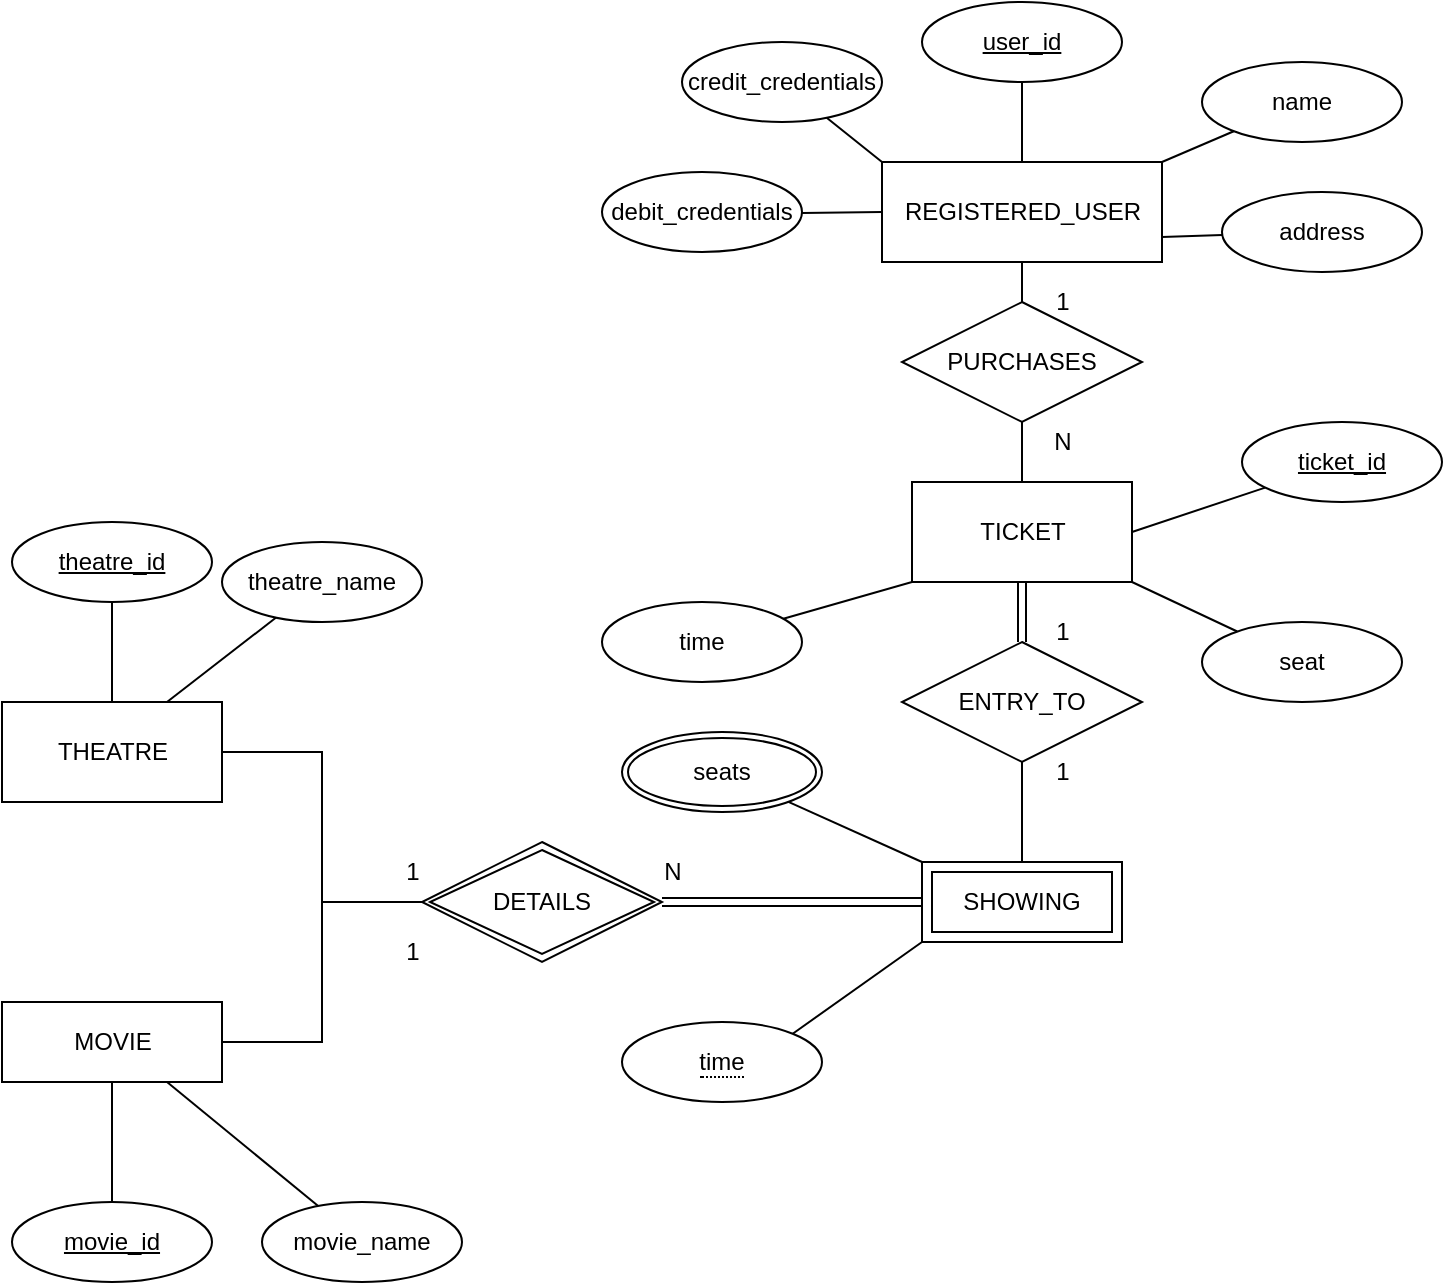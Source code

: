 <mxfile>
    <diagram id="lrpJYUM9OQKFdtNW1zxQ" name="Page-1">
        <mxGraphModel dx="-236" dy="733" grid="1" gridSize="10" guides="1" tooltips="1" connect="1" arrows="1" fold="1" page="1" pageScale="1" pageWidth="850" pageHeight="1100" math="0" shadow="0">
            <root>
                <mxCell id="0"/>
                <mxCell id="1" parent="0"/>
                <mxCell id="bqG94RJb7h305sRFG-q4-37" style="edgeStyle=orthogonalEdgeStyle;rounded=0;orthogonalLoop=1;jettySize=auto;html=1;entryX=0.5;entryY=0;entryDx=0;entryDy=0;endArrow=none;endFill=0;" parent="1" source="bqG94RJb7h305sRFG-q4-29" target="bqG94RJb7h305sRFG-q4-36" edge="1">
                    <mxGeometry relative="1" as="geometry"/>
                </mxCell>
                <mxCell id="bqG94RJb7h305sRFG-q4-29" value="REGISTERED_USER" style="html=1;" parent="1" vertex="1">
                    <mxGeometry x="1340" y="160" width="140" height="50" as="geometry"/>
                </mxCell>
                <mxCell id="bqG94RJb7h305sRFG-q4-64" style="edgeStyle=none;rounded=0;orthogonalLoop=1;jettySize=auto;html=1;entryX=0.5;entryY=0;entryDx=0;entryDy=0;endArrow=none;endFill=0;shape=link;" parent="1" source="bqG94RJb7h305sRFG-q4-30" target="bqG94RJb7h305sRFG-q4-63" edge="1">
                    <mxGeometry relative="1" as="geometry"/>
                </mxCell>
                <mxCell id="bqG94RJb7h305sRFG-q4-30" value="TICKET" style="html=1;" parent="1" vertex="1">
                    <mxGeometry x="1355" y="320" width="110" height="50" as="geometry"/>
                </mxCell>
                <mxCell id="bqG94RJb7h305sRFG-q4-38" style="edgeStyle=orthogonalEdgeStyle;rounded=0;orthogonalLoop=1;jettySize=auto;html=1;entryX=0.5;entryY=0;entryDx=0;entryDy=0;endArrow=none;endFill=0;" parent="1" source="bqG94RJb7h305sRFG-q4-36" target="bqG94RJb7h305sRFG-q4-30" edge="1">
                    <mxGeometry relative="1" as="geometry"/>
                </mxCell>
                <mxCell id="bqG94RJb7h305sRFG-q4-36" value="PURCHASES" style="shape=rhombus;perimeter=rhombusPerimeter;whiteSpace=wrap;html=1;align=center;" parent="1" vertex="1">
                    <mxGeometry x="1350" y="230" width="120" height="60" as="geometry"/>
                </mxCell>
                <mxCell id="bqG94RJb7h305sRFG-q4-49" value="MOVIE" style="html=1;" parent="1" vertex="1">
                    <mxGeometry x="900" y="580" width="110" height="40" as="geometry"/>
                </mxCell>
                <mxCell id="bqG94RJb7h305sRFG-q4-50" value="THEATRE" style="html=1;" parent="1" vertex="1">
                    <mxGeometry x="900" y="430" width="110" height="50" as="geometry"/>
                </mxCell>
                <mxCell id="bqG94RJb7h305sRFG-q4-51" style="edgeStyle=orthogonalEdgeStyle;rounded=0;orthogonalLoop=1;jettySize=auto;html=1;entryX=1;entryY=0.5;entryDx=0;entryDy=0;endArrow=none;endFill=0;exitX=0;exitY=0.5;exitDx=0;exitDy=0;" parent="1" source="bqG94RJb7h305sRFG-q4-79" target="bqG94RJb7h305sRFG-q4-49" edge="1">
                    <mxGeometry relative="1" as="geometry">
                        <mxPoint x="1470.0" y="610.0" as="sourcePoint"/>
                    </mxGeometry>
                </mxCell>
                <mxCell id="bqG94RJb7h305sRFG-q4-52" style="edgeStyle=orthogonalEdgeStyle;rounded=0;orthogonalLoop=1;jettySize=auto;html=1;entryX=1;entryY=0.5;entryDx=0;entryDy=0;endArrow=none;endFill=0;exitX=0;exitY=0.5;exitDx=0;exitDy=0;" parent="1" source="bqG94RJb7h305sRFG-q4-79" target="bqG94RJb7h305sRFG-q4-50" edge="1">
                    <mxGeometry relative="1" as="geometry">
                        <mxPoint x="1350.0" y="610.0" as="sourcePoint"/>
                    </mxGeometry>
                </mxCell>
                <mxCell id="bqG94RJb7h305sRFG-q4-78" style="edgeStyle=none;rounded=0;orthogonalLoop=1;jettySize=auto;html=1;entryX=1;entryY=0;entryDx=0;entryDy=0;endArrow=none;endFill=0;exitX=0;exitY=1;exitDx=0;exitDy=0;" parent="1" source="bqG94RJb7h305sRFG-q4-82" target="20" edge="1">
                    <mxGeometry relative="1" as="geometry">
                        <mxPoint x="1410" y="640" as="sourcePoint"/>
                        <mxPoint x="1310" y="600" as="targetPoint"/>
                    </mxGeometry>
                </mxCell>
                <mxCell id="bqG94RJb7h305sRFG-q4-59" style="edgeStyle=none;rounded=0;orthogonalLoop=1;jettySize=auto;html=1;endArrow=none;endFill=0;entryX=1;entryY=0.5;entryDx=0;entryDy=0;exitX=0;exitY=0.5;exitDx=0;exitDy=0;shape=link;" parent="1" source="bqG94RJb7h305sRFG-q4-82" target="bqG94RJb7h305sRFG-q4-79" edge="1">
                    <mxGeometry relative="1" as="geometry">
                        <mxPoint x="1410" y="550.0" as="sourcePoint"/>
                        <mxPoint x="1410" y="590" as="targetPoint"/>
                    </mxGeometry>
                </mxCell>
                <mxCell id="bqG94RJb7h305sRFG-q4-62" style="edgeStyle=none;rounded=0;orthogonalLoop=1;jettySize=auto;html=1;entryX=0;entryY=0;entryDx=0;entryDy=0;endArrow=none;endFill=0;" parent="1" source="bqG94RJb7h305sRFG-q4-61" target="bqG94RJb7h305sRFG-q4-82" edge="1">
                    <mxGeometry relative="1" as="geometry">
                        <mxPoint x="1355" y="510.0" as="targetPoint"/>
                    </mxGeometry>
                </mxCell>
                <mxCell id="bqG94RJb7h305sRFG-q4-61" value="seats" style="ellipse;shape=doubleEllipse;margin=3;whiteSpace=wrap;html=1;align=center;" parent="1" vertex="1">
                    <mxGeometry x="1210" y="445" width="100" height="40" as="geometry"/>
                </mxCell>
                <mxCell id="bqG94RJb7h305sRFG-q4-65" style="edgeStyle=none;rounded=0;orthogonalLoop=1;jettySize=auto;html=1;entryX=0.5;entryY=0;entryDx=0;entryDy=0;endArrow=none;endFill=0;" parent="1" source="bqG94RJb7h305sRFG-q4-63" target="bqG94RJb7h305sRFG-q4-82" edge="1">
                    <mxGeometry relative="1" as="geometry">
                        <mxPoint x="1410" y="510.0" as="targetPoint"/>
                    </mxGeometry>
                </mxCell>
                <mxCell id="bqG94RJb7h305sRFG-q4-63" value="ENTRY_TO" style="shape=rhombus;perimeter=rhombusPerimeter;whiteSpace=wrap;html=1;align=center;" parent="1" vertex="1">
                    <mxGeometry x="1350" y="400" width="120" height="60" as="geometry"/>
                </mxCell>
                <mxCell id="bqG94RJb7h305sRFG-q4-67" style="edgeStyle=none;rounded=0;orthogonalLoop=1;jettySize=auto;html=1;entryX=1;entryY=1;entryDx=0;entryDy=0;endArrow=none;endFill=0;" parent="1" source="bqG94RJb7h305sRFG-q4-66" target="bqG94RJb7h305sRFG-q4-30" edge="1">
                    <mxGeometry relative="1" as="geometry"/>
                </mxCell>
                <mxCell id="bqG94RJb7h305sRFG-q4-66" value="seat" style="ellipse;whiteSpace=wrap;html=1;align=center;" parent="1" vertex="1">
                    <mxGeometry x="1500" y="390" width="100" height="40" as="geometry"/>
                </mxCell>
                <mxCell id="bqG94RJb7h305sRFG-q4-69" style="edgeStyle=none;rounded=0;orthogonalLoop=1;jettySize=auto;html=1;entryX=0;entryY=1;entryDx=0;entryDy=0;endArrow=none;endFill=0;" parent="1" source="bqG94RJb7h305sRFG-q4-68" target="bqG94RJb7h305sRFG-q4-30" edge="1">
                    <mxGeometry relative="1" as="geometry"/>
                </mxCell>
                <mxCell id="bqG94RJb7h305sRFG-q4-68" value="time" style="ellipse;whiteSpace=wrap;html=1;align=center;" parent="1" vertex="1">
                    <mxGeometry x="1200" y="380" width="100" height="40" as="geometry"/>
                </mxCell>
                <mxCell id="bqG94RJb7h305sRFG-q4-70" value="1" style="text;html=1;align=center;verticalAlign=middle;resizable=0;points=[];autosize=1;strokeColor=none;fillColor=none;" parent="1" vertex="1">
                    <mxGeometry x="1415" y="215" width="30" height="30" as="geometry"/>
                </mxCell>
                <mxCell id="bqG94RJb7h305sRFG-q4-71" value="N" style="text;html=1;align=center;verticalAlign=middle;resizable=0;points=[];autosize=1;strokeColor=none;fillColor=none;" parent="1" vertex="1">
                    <mxGeometry x="1415" y="285" width="30" height="30" as="geometry"/>
                </mxCell>
                <mxCell id="bqG94RJb7h305sRFG-q4-72" value="1" style="text;html=1;align=center;verticalAlign=middle;resizable=0;points=[];autosize=1;strokeColor=none;fillColor=none;" parent="1" vertex="1">
                    <mxGeometry x="1415" y="380" width="30" height="30" as="geometry"/>
                </mxCell>
                <mxCell id="bqG94RJb7h305sRFG-q4-73" value="1" style="text;html=1;align=center;verticalAlign=middle;resizable=0;points=[];autosize=1;strokeColor=none;fillColor=none;" parent="1" vertex="1">
                    <mxGeometry x="1415" y="450" width="30" height="30" as="geometry"/>
                </mxCell>
                <mxCell id="bqG94RJb7h305sRFG-q4-74" value="N" style="text;html=1;align=center;verticalAlign=middle;resizable=0;points=[];autosize=1;strokeColor=none;fillColor=none;" parent="1" vertex="1">
                    <mxGeometry x="1220" y="500" width="30" height="30" as="geometry"/>
                </mxCell>
                <mxCell id="bqG94RJb7h305sRFG-q4-75" value="1" style="text;html=1;align=center;verticalAlign=middle;resizable=0;points=[];autosize=1;strokeColor=none;fillColor=none;" parent="1" vertex="1">
                    <mxGeometry x="1090" y="540" width="30" height="30" as="geometry"/>
                </mxCell>
                <mxCell id="bqG94RJb7h305sRFG-q4-76" value="1" style="text;html=1;align=center;verticalAlign=middle;resizable=0;points=[];autosize=1;strokeColor=none;fillColor=none;" parent="1" vertex="1">
                    <mxGeometry x="1090" y="500" width="30" height="30" as="geometry"/>
                </mxCell>
                <mxCell id="bqG94RJb7h305sRFG-q4-79" value="DETAILS" style="shape=rhombus;double=1;perimeter=rhombusPerimeter;whiteSpace=wrap;html=1;align=center;" parent="1" vertex="1">
                    <mxGeometry x="1110" y="500" width="120" height="60" as="geometry"/>
                </mxCell>
                <mxCell id="bqG94RJb7h305sRFG-q4-82" value="SHOWING" style="shape=ext;margin=3;double=1;whiteSpace=wrap;html=1;align=center;" parent="1" vertex="1">
                    <mxGeometry x="1360" y="510" width="100" height="40" as="geometry"/>
                </mxCell>
                <mxCell id="bqG94RJb7h305sRFG-q4-85" style="edgeStyle=none;rounded=0;orthogonalLoop=1;jettySize=auto;html=1;entryX=1;entryY=0.5;entryDx=0;entryDy=0;endArrow=none;endFill=0;" parent="1" source="bqG94RJb7h305sRFG-q4-84" target="bqG94RJb7h305sRFG-q4-30" edge="1">
                    <mxGeometry relative="1" as="geometry"/>
                </mxCell>
                <mxCell id="bqG94RJb7h305sRFG-q4-84" value="&lt;u&gt;ticket_id&lt;/u&gt;" style="ellipse;whiteSpace=wrap;html=1;align=center;" parent="1" vertex="1">
                    <mxGeometry x="1520" y="290" width="100" height="40" as="geometry"/>
                </mxCell>
                <mxCell id="bqG94RJb7h305sRFG-q4-87" style="edgeStyle=none;rounded=0;orthogonalLoop=1;jettySize=auto;html=1;entryX=1;entryY=0;entryDx=0;entryDy=0;endArrow=none;endFill=0;" parent="1" source="bqG94RJb7h305sRFG-q4-86" target="bqG94RJb7h305sRFG-q4-29" edge="1">
                    <mxGeometry relative="1" as="geometry"/>
                </mxCell>
                <mxCell id="bqG94RJb7h305sRFG-q4-86" value="name" style="ellipse;whiteSpace=wrap;html=1;align=center;" parent="1" vertex="1">
                    <mxGeometry x="1500" y="110" width="100" height="40" as="geometry"/>
                </mxCell>
                <mxCell id="3" style="edgeStyle=none;html=1;entryX=0.5;entryY=0;entryDx=0;entryDy=0;endArrow=none;endFill=0;" edge="1" parent="1" source="2" target="bqG94RJb7h305sRFG-q4-50">
                    <mxGeometry relative="1" as="geometry"/>
                </mxCell>
                <mxCell id="2" value="&lt;u&gt;theatre_id&lt;/u&gt;" style="ellipse;whiteSpace=wrap;html=1;align=center;" vertex="1" parent="1">
                    <mxGeometry x="905" y="340" width="100" height="40" as="geometry"/>
                </mxCell>
                <mxCell id="5" style="edgeStyle=none;html=1;entryX=0.75;entryY=0;entryDx=0;entryDy=0;endArrow=none;endFill=0;" edge="1" parent="1" source="4" target="bqG94RJb7h305sRFG-q4-50">
                    <mxGeometry relative="1" as="geometry"/>
                </mxCell>
                <mxCell id="4" value="theatre_name" style="ellipse;whiteSpace=wrap;html=1;align=center;" vertex="1" parent="1">
                    <mxGeometry x="1010" y="350" width="100" height="40" as="geometry"/>
                </mxCell>
                <mxCell id="10" style="edgeStyle=none;html=1;entryX=0.75;entryY=1;entryDx=0;entryDy=0;endArrow=none;endFill=0;" edge="1" parent="1" source="6" target="bqG94RJb7h305sRFG-q4-49">
                    <mxGeometry relative="1" as="geometry"/>
                </mxCell>
                <mxCell id="6" value="movie_name" style="ellipse;whiteSpace=wrap;html=1;align=center;" vertex="1" parent="1">
                    <mxGeometry x="1030" y="680" width="100" height="40" as="geometry"/>
                </mxCell>
                <mxCell id="8" style="edgeStyle=none;html=1;entryX=0.5;entryY=1;entryDx=0;entryDy=0;endArrow=none;endFill=0;" edge="1" parent="1" source="7" target="bqG94RJb7h305sRFG-q4-49">
                    <mxGeometry relative="1" as="geometry"/>
                </mxCell>
                <mxCell id="7" value="&lt;u&gt;movie_id&lt;/u&gt;" style="ellipse;whiteSpace=wrap;html=1;align=center;" vertex="1" parent="1">
                    <mxGeometry x="905" y="680" width="100" height="40" as="geometry"/>
                </mxCell>
                <mxCell id="12" style="edgeStyle=none;html=1;entryX=0.5;entryY=0;entryDx=0;entryDy=0;endArrow=none;endFill=0;" edge="1" parent="1" source="11" target="bqG94RJb7h305sRFG-q4-29">
                    <mxGeometry relative="1" as="geometry"/>
                </mxCell>
                <mxCell id="11" value="&lt;u&gt;user_id&lt;/u&gt;" style="ellipse;whiteSpace=wrap;html=1;align=center;" vertex="1" parent="1">
                    <mxGeometry x="1360" y="80" width="100" height="40" as="geometry"/>
                </mxCell>
                <mxCell id="14" style="edgeStyle=none;html=1;entryX=1;entryY=0.75;entryDx=0;entryDy=0;endArrow=none;endFill=0;" edge="1" parent="1" source="13" target="bqG94RJb7h305sRFG-q4-29">
                    <mxGeometry relative="1" as="geometry"/>
                </mxCell>
                <mxCell id="13" value="address" style="ellipse;whiteSpace=wrap;html=1;align=center;" vertex="1" parent="1">
                    <mxGeometry x="1510" y="175" width="100" height="40" as="geometry"/>
                </mxCell>
                <mxCell id="19" style="edgeStyle=none;html=1;entryX=0;entryY=0;entryDx=0;entryDy=0;endArrow=none;endFill=0;" edge="1" parent="1" source="15" target="bqG94RJb7h305sRFG-q4-29">
                    <mxGeometry relative="1" as="geometry"/>
                </mxCell>
                <mxCell id="15" value="credit_credentials" style="ellipse;whiteSpace=wrap;html=1;align=center;" vertex="1" parent="1">
                    <mxGeometry x="1240" y="100" width="100" height="40" as="geometry"/>
                </mxCell>
                <mxCell id="18" style="edgeStyle=none;html=1;entryX=0;entryY=0.5;entryDx=0;entryDy=0;endArrow=none;endFill=0;" edge="1" parent="1" source="17" target="bqG94RJb7h305sRFG-q4-29">
                    <mxGeometry relative="1" as="geometry"/>
                </mxCell>
                <mxCell id="17" value="debit_credentials" style="ellipse;whiteSpace=wrap;html=1;align=center;" vertex="1" parent="1">
                    <mxGeometry x="1200" y="165" width="100" height="40" as="geometry"/>
                </mxCell>
                <mxCell id="20" value="&lt;span style=&quot;border-bottom: 1px dotted&quot;&gt;time&lt;/span&gt;" style="ellipse;whiteSpace=wrap;html=1;align=center;" vertex="1" parent="1">
                    <mxGeometry x="1210" y="590" width="100" height="40" as="geometry"/>
                </mxCell>
            </root>
        </mxGraphModel>
    </diagram>
</mxfile>